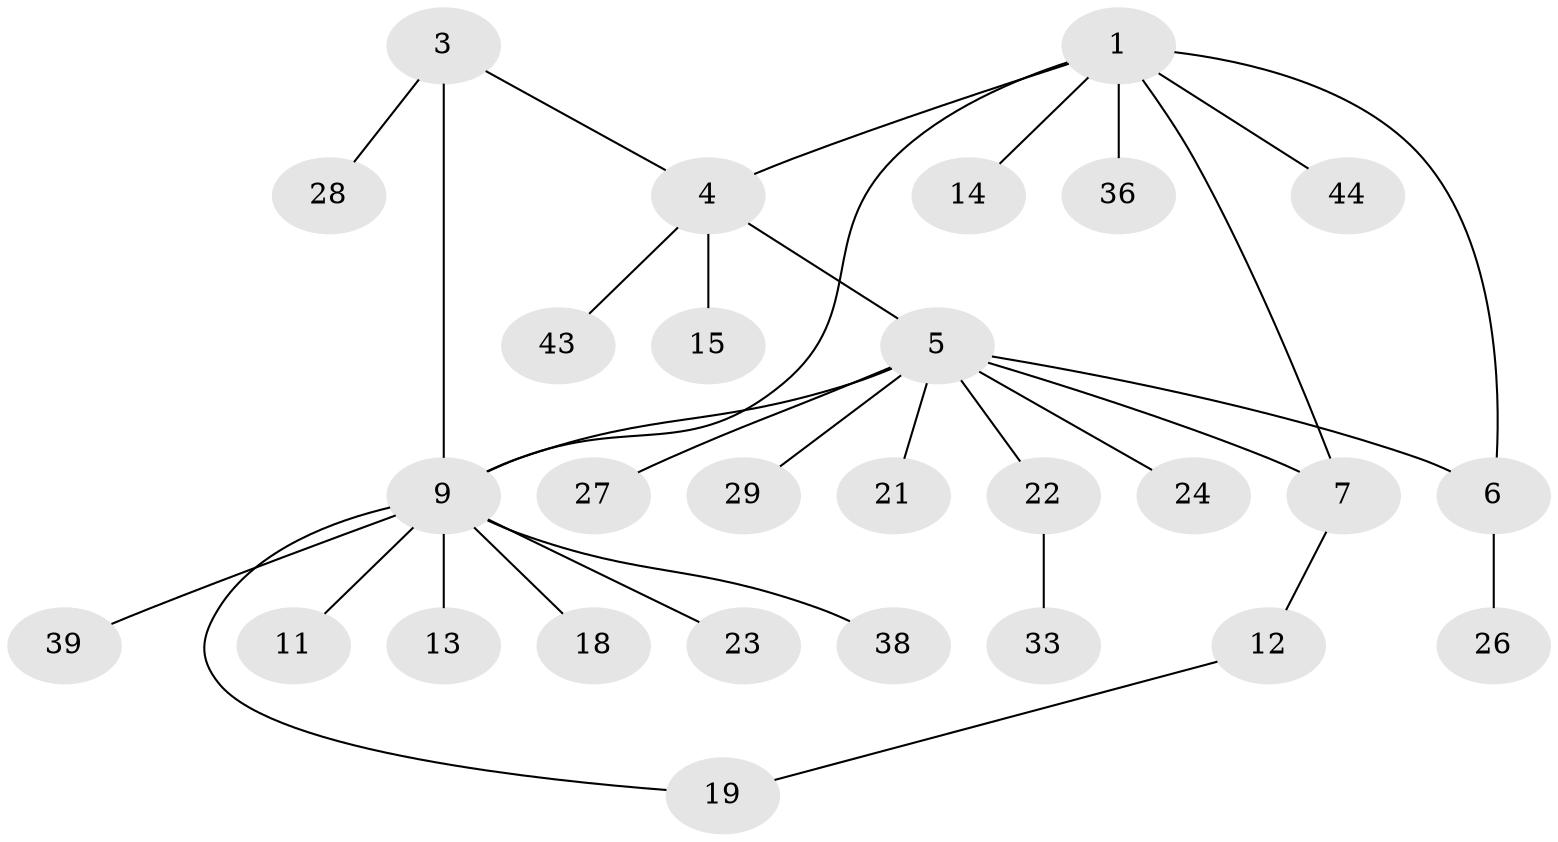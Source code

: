 // original degree distribution, {7: 0.02127659574468085, 3: 0.0851063829787234, 6: 0.02127659574468085, 5: 0.0425531914893617, 4: 0.0425531914893617, 9: 0.0425531914893617, 2: 0.2127659574468085, 1: 0.5319148936170213}
// Generated by graph-tools (version 1.1) at 2025/19/03/04/25 18:19:47]
// undirected, 28 vertices, 32 edges
graph export_dot {
graph [start="1"]
  node [color=gray90,style=filled];
  1 [super="+2"];
  3;
  4;
  5 [super="+8"];
  6 [super="+17"];
  7;
  9 [super="+10"];
  11 [super="+25"];
  12;
  13;
  14;
  15 [super="+31+37+35+16"];
  18;
  19;
  21 [super="+32"];
  22;
  23;
  24;
  26;
  27;
  28;
  29;
  33;
  36 [super="+41"];
  38;
  39 [super="+42"];
  43;
  44 [super="+47"];
  1 -- 4;
  1 -- 6;
  1 -- 7;
  1 -- 9;
  1 -- 14;
  1 -- 36;
  1 -- 44;
  3 -- 4;
  3 -- 28;
  3 -- 9;
  4 -- 5 [weight=2];
  4 -- 15;
  4 -- 43;
  5 -- 6;
  5 -- 9 [weight=2];
  5 -- 29;
  5 -- 7;
  5 -- 21;
  5 -- 22;
  5 -- 24;
  5 -- 27;
  6 -- 26;
  7 -- 12;
  9 -- 39;
  9 -- 38;
  9 -- 11;
  9 -- 13;
  9 -- 18;
  9 -- 19;
  9 -- 23;
  12 -- 19;
  22 -- 33;
}
